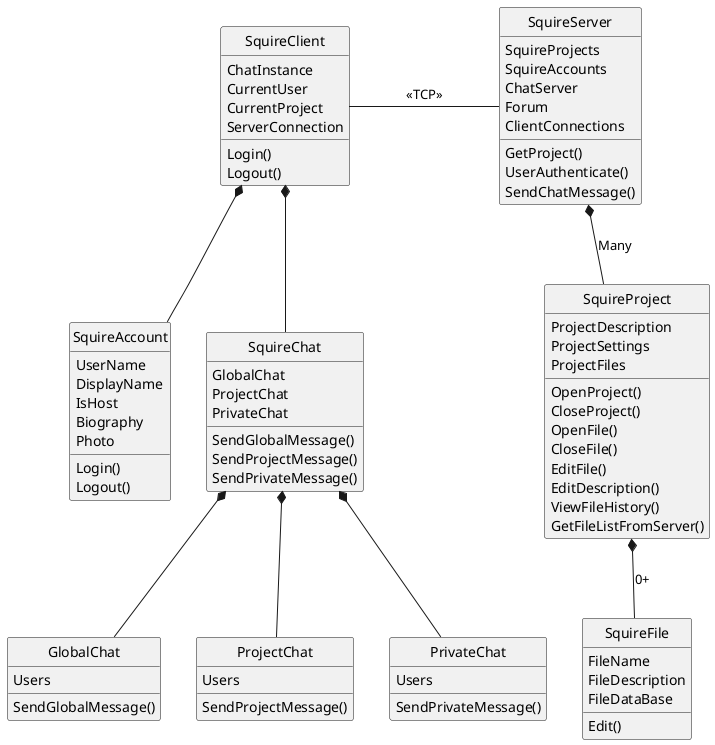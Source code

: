 @startuml
hide circle

class "SquireClient" as sq {
	ChatInstance
	CurrentUser
	CurrentProject
	ServerConnection

	Login()
	Logout()
	}

class "SquireAccount" as ua {
	UserName
	DisplayName
	IsHost
	Biography
	Photo
	
	Login()
	Logout()
	}

class "SquireChat" as sqc {
	GlobalChat
	ProjectChat
	PrivateChat
	
	SendGlobalMessage()
	SendProjectMessage()
	SendPrivateMessage()
	}

class "SquireServer" as sqs{
	SquireProjects
	SquireAccounts
	ChatServer
	Forum
	ClientConnections
	
	GetProject()
	UserAuthenticate()
	SendChatMessage()
	}

class "SquireProject" as sqp {
	ProjectDescription
	ProjectSettings
	ProjectFiles
	
	OpenProject()
	CloseProject()
	OpenFile()
	CloseFile()
	EditFile()
	EditDescription()
	ViewFileHistory()
	GetFileListFromServer()
	}
class "SquireFile" as sqf {
	FileName
	FileDescription
	FileDataBase
	
	Edit()
	}
class "GlobalChat" as gchat {
	Users
	
	SendGlobalMessage()
	}
class "ProjectChat" as pchat {
	Users

	SendProjectMessage()
	}
class "PrivateChat" as fchat {
	Users

	SendPrivateMessage()
	}

sqs *-- sqp : Many
sqp *-- sqf  : 0+
sq *-- ua  
sq -right- sqs : <<TCP>>
sq *-- sqc 
sqc *-- gchat 
sqc *-- pchat 
sqc *-- fchat 


@enduml

